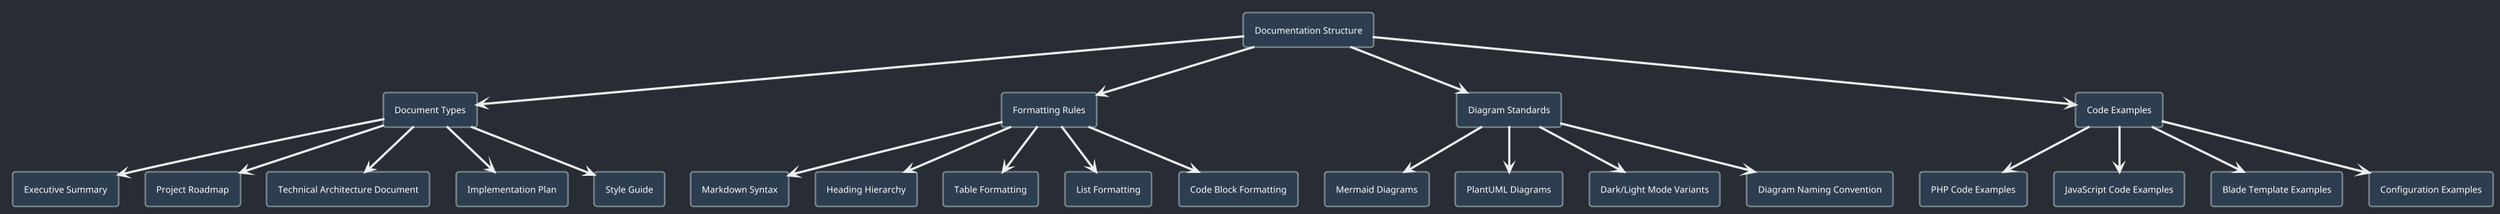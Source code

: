 @startuml Documentation Style Guide (Dark Mode)

' Dark mode theme
!theme cyborg
skinparam backgroundColor #282c34
skinparam ArrowColor #ecf0f1
skinparam shadowing false
skinparam DefaultFontColor #FFFFFF

' Define styles
skinparam rectangle {
    BackgroundColor #2c3e50
    BorderColor #7f8c8d
    FontColor #FFFFFF
}

' Main components
rectangle "Documentation Structure" as A

' Main categories
rectangle "Document Types" as B
rectangle "Formatting Rules" as C
rectangle "Diagram Standards" as D
rectangle "Code Examples" as E

' Document types
rectangle "Executive Summary" as B1
rectangle "Project Roadmap" as B2
rectangle "Technical Architecture Document" as B3
rectangle "Implementation Plan" as B4
rectangle "Style Guide" as B5

' Formatting rules
rectangle "Markdown Syntax" as C1
rectangle "Heading Hierarchy" as C2
rectangle "Table Formatting" as C3
rectangle "List Formatting" as C4
rectangle "Code Block Formatting" as C5

' Diagram standards
rectangle "Mermaid Diagrams" as D1
rectangle "PlantUML Diagrams" as D2
rectangle "Dark/Light Mode Variants" as D3
rectangle "Diagram Naming Convention" as D4

' Code examples
rectangle "PHP Code Examples" as E1
rectangle "JavaScript Code Examples" as E2
rectangle "Blade Template Examples" as E3
rectangle "Configuration Examples" as E4

' Connections
A --> B
A --> C
A --> D
A --> E

B --> B1
B --> B2
B --> B3
B --> B4
B --> B5

C --> C1
C --> C2
C --> C3
C --> C4
C --> C5

D --> D1
D --> D2
D --> D3
D --> D4

E --> E1
E --> E2
E --> E3
E --> E4

@enduml
